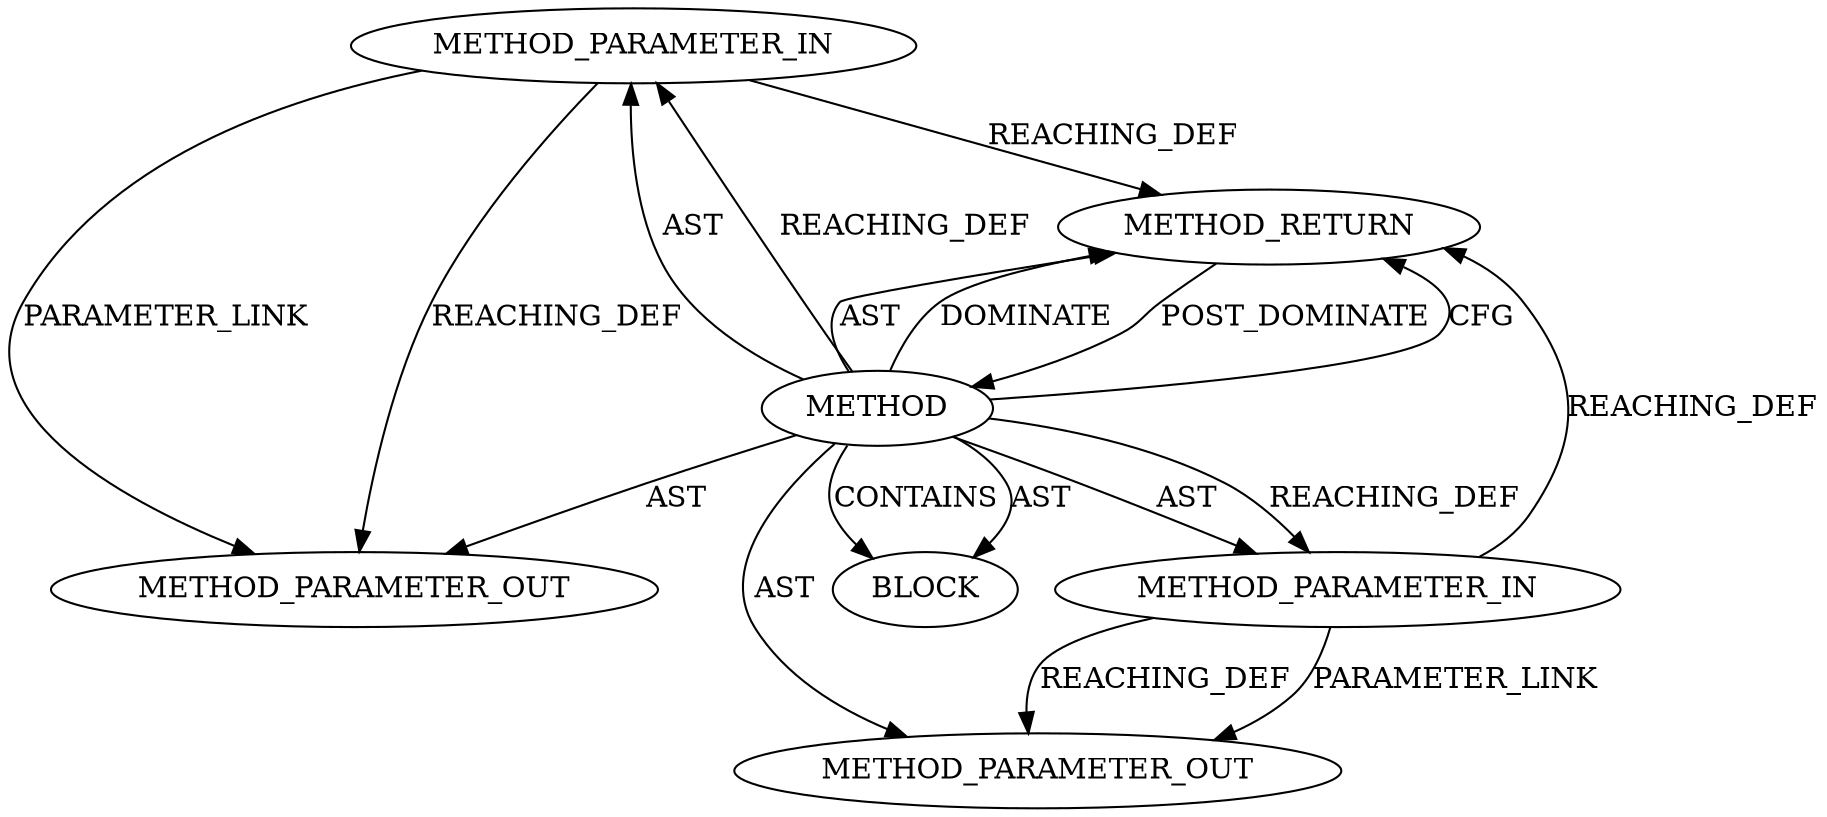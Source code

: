 digraph {
  13368 [label=METHOD_PARAMETER_OUT ORDER=1 CODE="p1" IS_VARIADIC=false TYPE_FULL_NAME="ANY" EVALUATION_STRATEGY="BY_VALUE" INDEX=1 NAME="p1"]
  12289 [label=METHOD_PARAMETER_IN ORDER=1 CODE="p1" IS_VARIADIC=false TYPE_FULL_NAME="ANY" EVALUATION_STRATEGY="BY_VALUE" INDEX=1 NAME="p1"]
  12292 [label=METHOD_RETURN ORDER=2 CODE="RET" TYPE_FULL_NAME="ANY" EVALUATION_STRATEGY="BY_VALUE"]
  12291 [label=BLOCK ORDER=1 ARGUMENT_INDEX=1 CODE="<empty>" TYPE_FULL_NAME="ANY"]
  13369 [label=METHOD_PARAMETER_OUT ORDER=2 CODE="p2" IS_VARIADIC=false TYPE_FULL_NAME="ANY" EVALUATION_STRATEGY="BY_VALUE" INDEX=2 NAME="p2"]
  12290 [label=METHOD_PARAMETER_IN ORDER=2 CODE="p2" IS_VARIADIC=false TYPE_FULL_NAME="ANY" EVALUATION_STRATEGY="BY_VALUE" INDEX=2 NAME="p2"]
  12288 [label=METHOD AST_PARENT_TYPE="NAMESPACE_BLOCK" AST_PARENT_FULL_NAME="<global>" ORDER=0 CODE="<empty>" FULL_NAME="<operator>.and" IS_EXTERNAL=true FILENAME="<empty>" SIGNATURE="" NAME="<operator>.and"]
  12288 -> 12291 [label=AST ]
  12289 -> 12292 [label=REACHING_DEF VARIABLE="p1"]
  12288 -> 12290 [label=AST ]
  12288 -> 12289 [label=AST ]
  12288 -> 13368 [label=AST ]
  12288 -> 13369 [label=AST ]
  12289 -> 13368 [label=PARAMETER_LINK ]
  12290 -> 13369 [label=REACHING_DEF VARIABLE="p2"]
  12288 -> 12291 [label=CONTAINS ]
  12288 -> 12292 [label=CFG ]
  12292 -> 12288 [label=POST_DOMINATE ]
  12290 -> 13369 [label=PARAMETER_LINK ]
  12288 -> 12292 [label=AST ]
  12290 -> 12292 [label=REACHING_DEF VARIABLE="p2"]
  12289 -> 13368 [label=REACHING_DEF VARIABLE="p1"]
  12288 -> 12289 [label=REACHING_DEF VARIABLE=""]
  12288 -> 12290 [label=REACHING_DEF VARIABLE=""]
  12288 -> 12292 [label=DOMINATE ]
}
